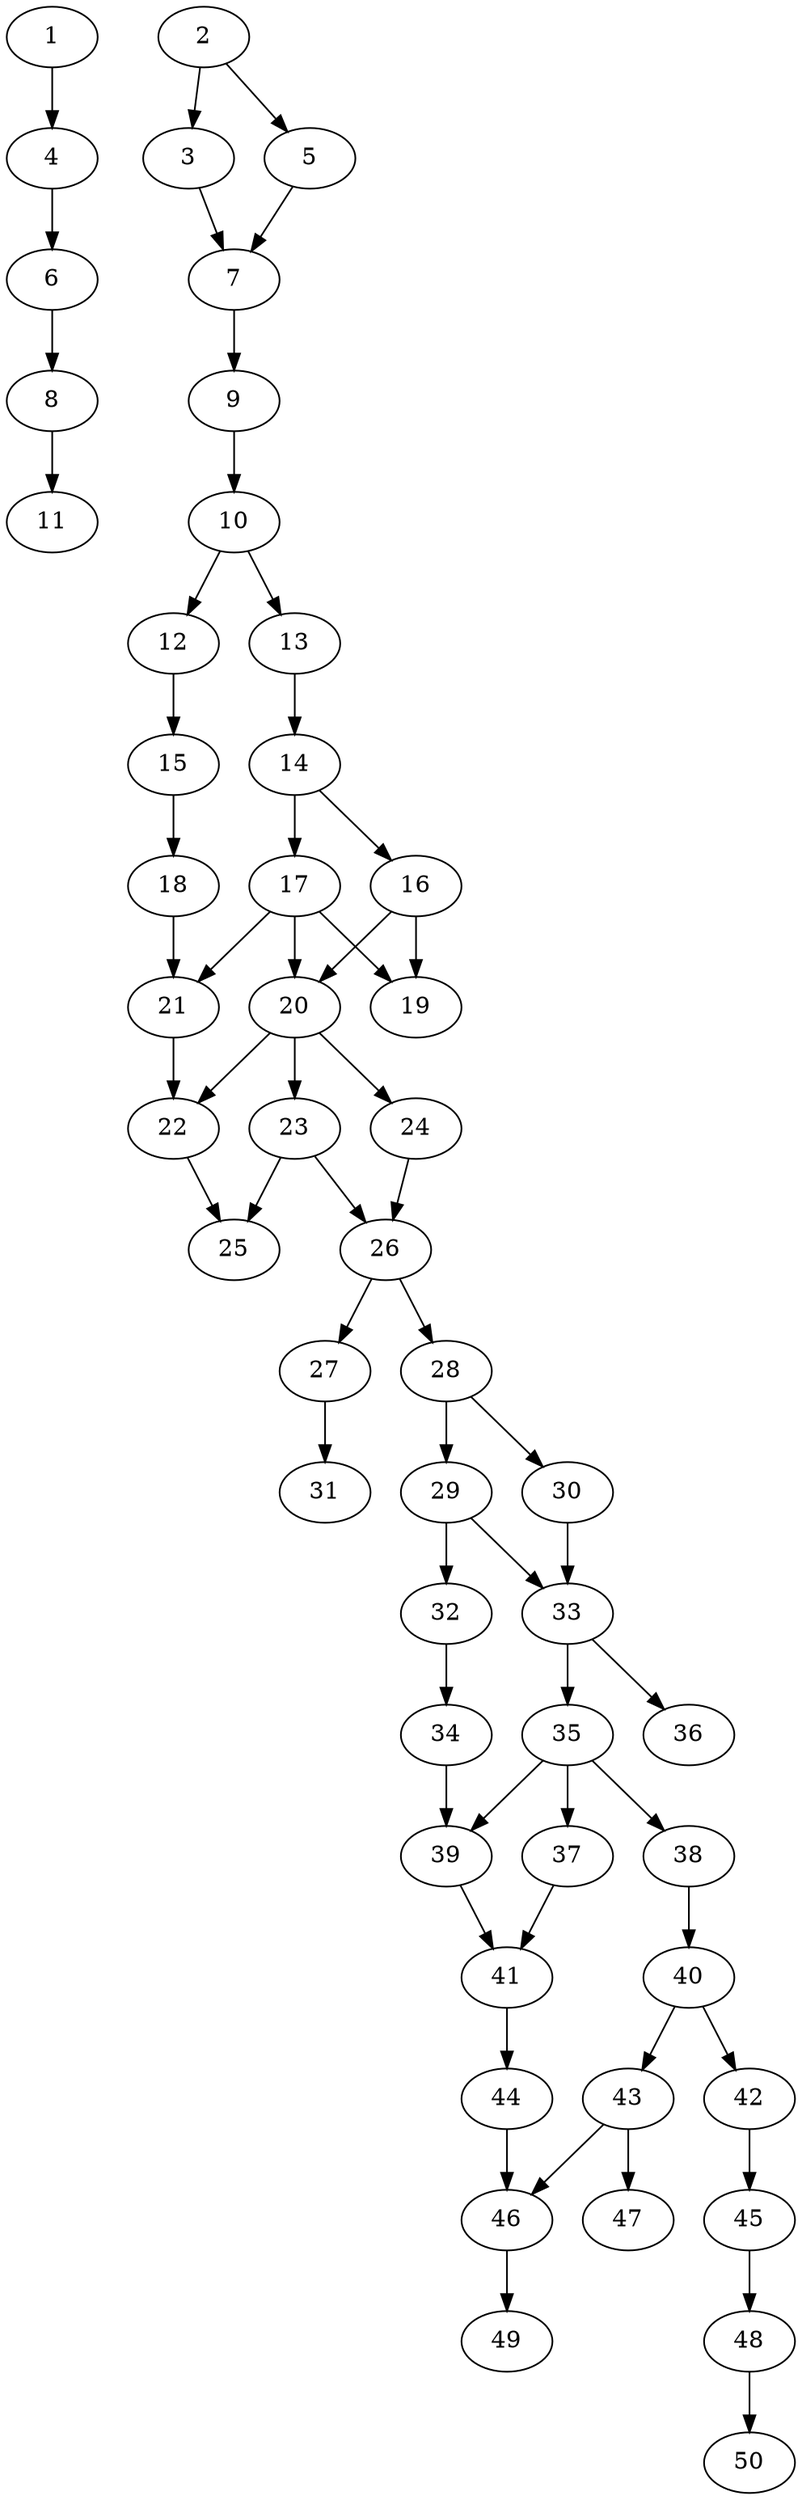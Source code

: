 // DAG automatically generated by daggen at Thu Oct  3 14:07:58 2019
// ./daggen --dot -n 50 --ccr 0.4 --fat 0.3 --regular 0.9 --density 0.5 --mindata 5242880 --maxdata 52428800 
digraph G {
  1 [size="98918400", alpha="0.19", expect_size="39567360"] 
  1 -> 4 [size ="39567360"]
  2 [size="86891520", alpha="0.19", expect_size="34756608"] 
  2 -> 3 [size ="34756608"]
  2 -> 5 [size ="34756608"]
  3 [size="40435200", alpha="0.18", expect_size="16174080"] 
  3 -> 7 [size ="16174080"]
  4 [size="71444480", alpha="0.09", expect_size="28577792"] 
  4 -> 6 [size ="28577792"]
  5 [size="73633280", alpha="0.18", expect_size="29453312"] 
  5 -> 7 [size ="29453312"]
  6 [size="82426880", alpha="0.09", expect_size="32970752"] 
  6 -> 8 [size ="32970752"]
  7 [size="65950720", alpha="0.12", expect_size="26380288"] 
  7 -> 9 [size ="26380288"]
  8 [size="124057600", alpha="0.01", expect_size="49623040"] 
  8 -> 11 [size ="49623040"]
  9 [size="75315200", alpha="0.05", expect_size="30126080"] 
  9 -> 10 [size ="30126080"]
  10 [size="36963840", alpha="0.12", expect_size="14785536"] 
  10 -> 12 [size ="14785536"]
  10 -> 13 [size ="14785536"]
  11 [size="73843200", alpha="0.15", expect_size="29537280"] 
  12 [size="70474240", alpha="0.18", expect_size="28189696"] 
  12 -> 15 [size ="28189696"]
  13 [size="63920640", alpha="0.15", expect_size="25568256"] 
  13 -> 14 [size ="25568256"]
  14 [size="54512640", alpha="0.13", expect_size="21805056"] 
  14 -> 16 [size ="21805056"]
  14 -> 17 [size ="21805056"]
  15 [size="105607680", alpha="0.20", expect_size="42243072"] 
  15 -> 18 [size ="42243072"]
  16 [size="95260160", alpha="0.11", expect_size="38104064"] 
  16 -> 19 [size ="38104064"]
  16 -> 20 [size ="38104064"]
  17 [size="27975680", alpha="0.20", expect_size="11190272"] 
  17 -> 19 [size ="11190272"]
  17 -> 20 [size ="11190272"]
  17 -> 21 [size ="11190272"]
  18 [size="99706880", alpha="0.18", expect_size="39882752"] 
  18 -> 21 [size ="39882752"]
  19 [size="104947200", alpha="0.10", expect_size="41978880"] 
  20 [size="16977920", alpha="0.01", expect_size="6791168"] 
  20 -> 22 [size ="6791168"]
  20 -> 23 [size ="6791168"]
  20 -> 24 [size ="6791168"]
  21 [size="87014400", alpha="0.07", expect_size="34805760"] 
  21 -> 22 [size ="34805760"]
  22 [size="55193600", alpha="0.05", expect_size="22077440"] 
  22 -> 25 [size ="22077440"]
  23 [size="44817920", alpha="0.08", expect_size="17927168"] 
  23 -> 25 [size ="17927168"]
  23 -> 26 [size ="17927168"]
  24 [size="13975040", alpha="0.01", expect_size="5590016"] 
  24 -> 26 [size ="5590016"]
  25 [size="88212480", alpha="0.04", expect_size="35284992"] 
  26 [size="86182400", alpha="0.19", expect_size="34472960"] 
  26 -> 27 [size ="34472960"]
  26 -> 28 [size ="34472960"]
  27 [size="33661440", alpha="0.03", expect_size="13464576"] 
  27 -> 31 [size ="13464576"]
  28 [size="30814720", alpha="0.05", expect_size="12325888"] 
  28 -> 29 [size ="12325888"]
  28 -> 30 [size ="12325888"]
  29 [size="20556800", alpha="0.18", expect_size="8222720"] 
  29 -> 32 [size ="8222720"]
  29 -> 33 [size ="8222720"]
  30 [size="81510400", alpha="0.15", expect_size="32604160"] 
  30 -> 33 [size ="32604160"]
  31 [size="90327040", alpha="0.03", expect_size="36130816"] 
  32 [size="14860800", alpha="0.20", expect_size="5944320"] 
  32 -> 34 [size ="5944320"]
  33 [size="46855680", alpha="0.06", expect_size="18742272"] 
  33 -> 35 [size ="18742272"]
  33 -> 36 [size ="18742272"]
  34 [size="95677440", alpha="0.18", expect_size="38270976"] 
  34 -> 39 [size ="38270976"]
  35 [size="101701120", alpha="0.07", expect_size="40680448"] 
  35 -> 37 [size ="40680448"]
  35 -> 38 [size ="40680448"]
  35 -> 39 [size ="40680448"]
  36 [size="125455360", alpha="0.09", expect_size="50182144"] 
  37 [size="118297600", alpha="0.14", expect_size="47319040"] 
  37 -> 41 [size ="47319040"]
  38 [size="15104000", alpha="0.14", expect_size="6041600"] 
  38 -> 40 [size ="6041600"]
  39 [size="44792320", alpha="0.09", expect_size="17916928"] 
  39 -> 41 [size ="17916928"]
  40 [size="33646080", alpha="0.05", expect_size="13458432"] 
  40 -> 42 [size ="13458432"]
  40 -> 43 [size ="13458432"]
  41 [size="123486720", alpha="0.13", expect_size="49394688"] 
  41 -> 44 [size ="49394688"]
  42 [size="21153280", alpha="0.09", expect_size="8461312"] 
  42 -> 45 [size ="8461312"]
  43 [size="19944960", alpha="0.09", expect_size="7977984"] 
  43 -> 46 [size ="7977984"]
  43 -> 47 [size ="7977984"]
  44 [size="52710400", alpha="0.10", expect_size="21084160"] 
  44 -> 46 [size ="21084160"]
  45 [size="42892800", alpha="0.04", expect_size="17157120"] 
  45 -> 48 [size ="17157120"]
  46 [size="82995200", alpha="0.10", expect_size="33198080"] 
  46 -> 49 [size ="33198080"]
  47 [size="19238400", alpha="0.20", expect_size="7695360"] 
  48 [size="102428160", alpha="0.13", expect_size="40971264"] 
  48 -> 50 [size ="40971264"]
  49 [size="65264640", alpha="0.06", expect_size="26105856"] 
  50 [size="117557760", alpha="0.12", expect_size="47023104"] 
}

